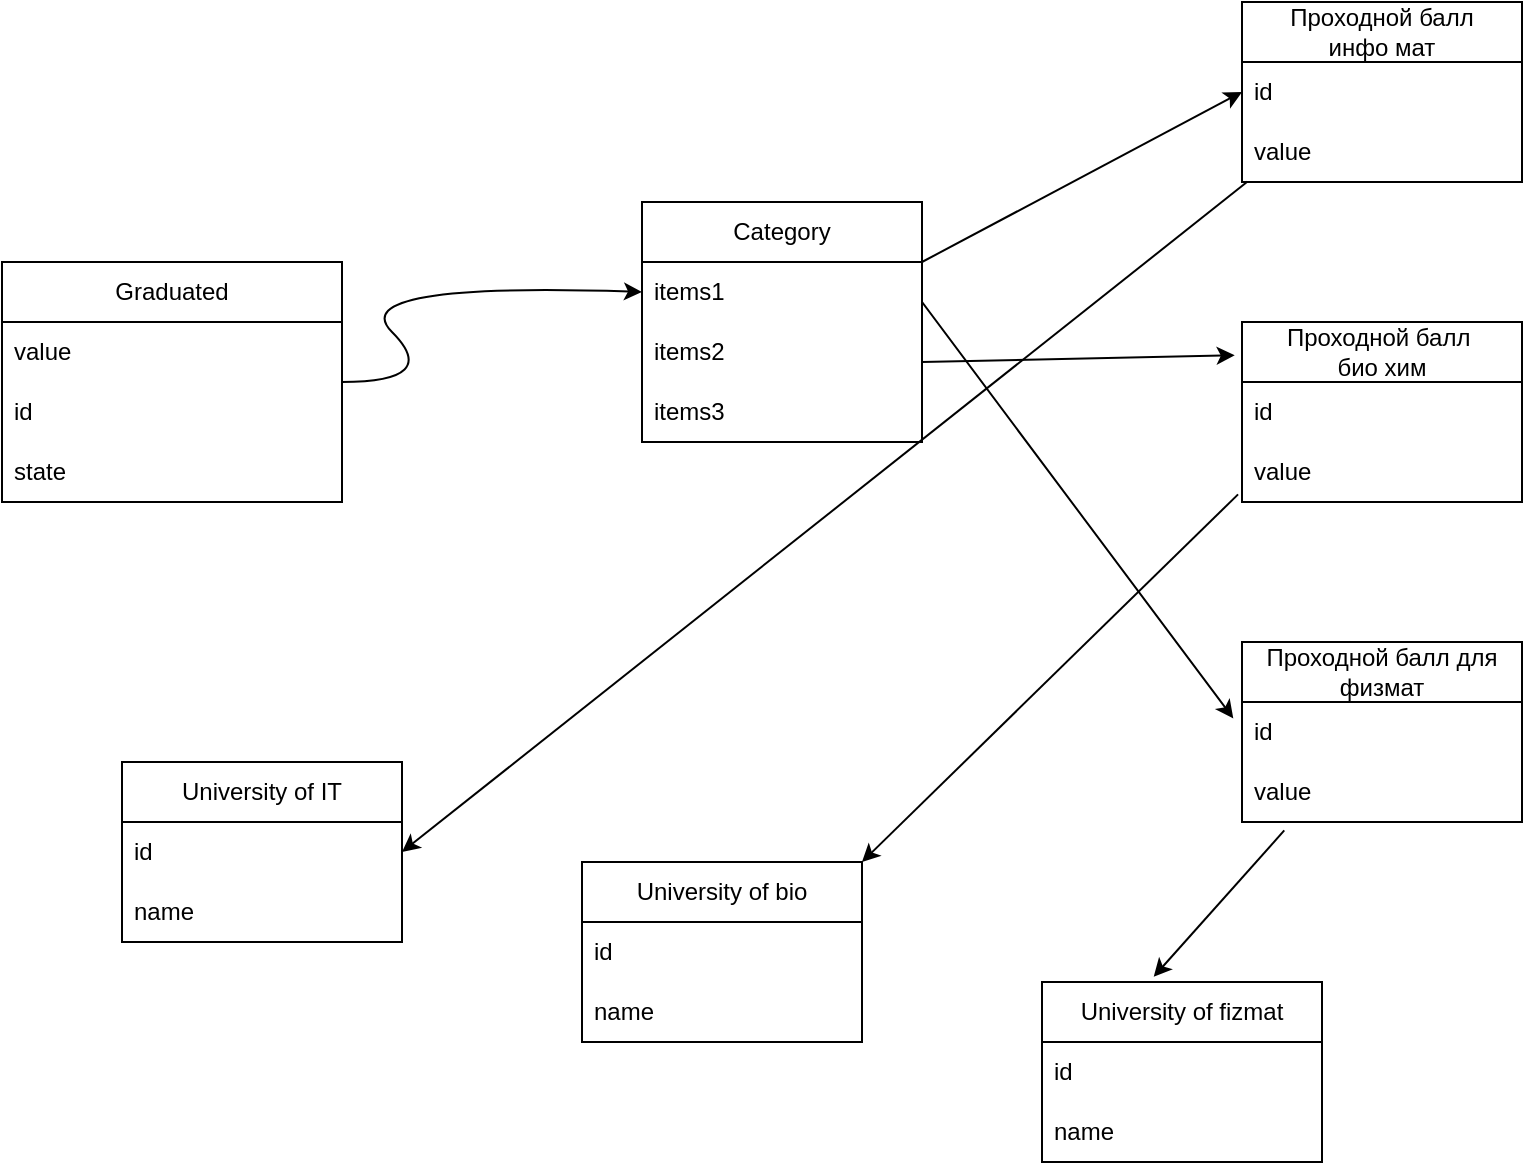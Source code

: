 <mxfile version="23.1.8" type="device">
  <diagram name="Страница — 1" id="GV7OIVFPkWljY3MGMtBR">
    <mxGraphModel dx="1676" dy="1178" grid="1" gridSize="10" guides="1" tooltips="1" connect="1" arrows="1" fold="1" page="1" pageScale="1" pageWidth="827" pageHeight="1169" math="0" shadow="0">
      <root>
        <mxCell id="0" />
        <mxCell id="1" parent="0" />
        <mxCell id="mfatHBE2hNOETAuuLagx-1" value="&lt;font style=&quot;vertical-align: inherit;&quot;&gt;&lt;font style=&quot;vertical-align: inherit;&quot;&gt;&lt;font style=&quot;vertical-align: inherit;&quot;&gt;&lt;font style=&quot;vertical-align: inherit;&quot;&gt;&lt;font style=&quot;vertical-align: inherit;&quot;&gt;&lt;font style=&quot;vertical-align: inherit;&quot;&gt;Graduated&lt;/font&gt;&lt;/font&gt;&lt;/font&gt;&lt;/font&gt;&lt;/font&gt;&lt;/font&gt;" style="swimlane;fontStyle=0;childLayout=stackLayout;horizontal=1;startSize=30;horizontalStack=0;resizeParent=1;resizeParentMax=0;resizeLast=0;collapsible=1;marginBottom=0;whiteSpace=wrap;html=1;swimlaneLine=1;rounded=0;shadow=0;glass=0;" parent="1" vertex="1">
          <mxGeometry x="100" y="170" width="170" height="120" as="geometry" />
        </mxCell>
        <mxCell id="mfatHBE2hNOETAuuLagx-3" value="value" style="text;strokeColor=none;fillColor=none;align=left;verticalAlign=middle;spacingLeft=4;spacingRight=4;overflow=hidden;points=[[0,0.5],[1,0.5]];portConstraint=eastwest;rotatable=0;whiteSpace=wrap;html=1;" parent="mfatHBE2hNOETAuuLagx-1" vertex="1">
          <mxGeometry y="30" width="170" height="30" as="geometry" />
        </mxCell>
        <mxCell id="mfatHBE2hNOETAuuLagx-4" value="&lt;font style=&quot;vertical-align: inherit;&quot;&gt;&lt;font style=&quot;vertical-align: inherit;&quot;&gt;&lt;font style=&quot;vertical-align: inherit;&quot;&gt;&lt;font style=&quot;vertical-align: inherit;&quot;&gt;id&lt;br&gt;&lt;/font&gt;&lt;/font&gt;&lt;/font&gt;&lt;/font&gt;" style="text;strokeColor=none;fillColor=none;align=left;verticalAlign=middle;spacingLeft=4;spacingRight=4;overflow=hidden;points=[[0,0.5],[1,0.5]];portConstraint=eastwest;rotatable=0;whiteSpace=wrap;html=1;" parent="mfatHBE2hNOETAuuLagx-1" vertex="1">
          <mxGeometry y="60" width="170" height="30" as="geometry" />
        </mxCell>
        <mxCell id="mfatHBE2hNOETAuuLagx-51" value="state" style="text;strokeColor=none;fillColor=none;align=left;verticalAlign=middle;spacingLeft=4;spacingRight=4;overflow=hidden;points=[[0,0.5],[1,0.5]];portConstraint=eastwest;rotatable=0;whiteSpace=wrap;html=1;" parent="mfatHBE2hNOETAuuLagx-1" vertex="1">
          <mxGeometry y="90" width="170" height="30" as="geometry" />
        </mxCell>
        <mxCell id="mfatHBE2hNOETAuuLagx-7" value="&lt;font style=&quot;vertical-align: inherit;&quot;&gt;&lt;font style=&quot;vertical-align: inherit;&quot;&gt;&lt;font style=&quot;vertical-align: inherit;&quot;&gt;&lt;font style=&quot;vertical-align: inherit;&quot;&gt;Проходной балл &lt;br&gt;инфо мат&lt;/font&gt;&lt;/font&gt;&lt;/font&gt;&lt;/font&gt;" style="swimlane;fontStyle=0;childLayout=stackLayout;horizontal=1;startSize=30;horizontalStack=0;resizeParent=1;resizeParentMax=0;resizeLast=0;collapsible=1;marginBottom=0;whiteSpace=wrap;html=1;" parent="1" vertex="1">
          <mxGeometry x="720" y="40" width="140" height="90" as="geometry" />
        </mxCell>
        <mxCell id="mfatHBE2hNOETAuuLagx-8" value="&lt;font style=&quot;vertical-align: inherit;&quot;&gt;&lt;font style=&quot;vertical-align: inherit;&quot;&gt;id&lt;/font&gt;&lt;/font&gt;" style="text;strokeColor=none;fillColor=none;align=left;verticalAlign=middle;spacingLeft=4;spacingRight=4;overflow=hidden;points=[[0,0.5],[1,0.5]];portConstraint=eastwest;rotatable=0;whiteSpace=wrap;html=1;" parent="mfatHBE2hNOETAuuLagx-7" vertex="1">
          <mxGeometry y="30" width="140" height="30" as="geometry" />
        </mxCell>
        <mxCell id="mfatHBE2hNOETAuuLagx-11" value="value" style="text;strokeColor=none;fillColor=none;align=left;verticalAlign=middle;spacingLeft=4;spacingRight=4;overflow=hidden;points=[[0,0.5],[1,0.5]];portConstraint=eastwest;rotatable=0;whiteSpace=wrap;html=1;" parent="mfatHBE2hNOETAuuLagx-7" vertex="1">
          <mxGeometry y="60" width="140" height="30" as="geometry" />
        </mxCell>
        <mxCell id="mfatHBE2hNOETAuuLagx-12" value="Category" style="swimlane;fontStyle=0;childLayout=stackLayout;horizontal=1;startSize=30;horizontalStack=0;resizeParent=1;resizeParentMax=0;resizeLast=0;collapsible=1;marginBottom=0;whiteSpace=wrap;html=1;" parent="1" vertex="1">
          <mxGeometry x="420" y="140" width="140" height="120" as="geometry" />
        </mxCell>
        <mxCell id="mfatHBE2hNOETAuuLagx-13" value="items1" style="text;strokeColor=none;fillColor=none;align=left;verticalAlign=middle;spacingLeft=4;spacingRight=4;overflow=hidden;points=[[0,0.5],[1,0.5]];portConstraint=eastwest;rotatable=0;whiteSpace=wrap;html=1;" parent="mfatHBE2hNOETAuuLagx-12" vertex="1">
          <mxGeometry y="30" width="140" height="30" as="geometry" />
        </mxCell>
        <mxCell id="mfatHBE2hNOETAuuLagx-14" value="items2" style="text;strokeColor=none;fillColor=none;align=left;verticalAlign=middle;spacingLeft=4;spacingRight=4;overflow=hidden;points=[[0,0.5],[1,0.5]];portConstraint=eastwest;rotatable=0;whiteSpace=wrap;html=1;" parent="mfatHBE2hNOETAuuLagx-12" vertex="1">
          <mxGeometry y="60" width="140" height="30" as="geometry" />
        </mxCell>
        <mxCell id="mfatHBE2hNOETAuuLagx-15" value="items3" style="text;strokeColor=none;fillColor=none;align=left;verticalAlign=middle;spacingLeft=4;spacingRight=4;overflow=hidden;points=[[0,0.5],[1,0.5]];portConstraint=eastwest;rotatable=0;whiteSpace=wrap;html=1;" parent="mfatHBE2hNOETAuuLagx-12" vertex="1">
          <mxGeometry y="90" width="140" height="30" as="geometry" />
        </mxCell>
        <mxCell id="mfatHBE2hNOETAuuLagx-16" value="Проходной балл&amp;nbsp;&lt;br&gt;био хим" style="swimlane;fontStyle=0;childLayout=stackLayout;horizontal=1;startSize=30;horizontalStack=0;resizeParent=1;resizeParentMax=0;resizeLast=0;collapsible=1;marginBottom=0;whiteSpace=wrap;html=1;" parent="1" vertex="1">
          <mxGeometry x="720" y="200" width="140" height="90" as="geometry" />
        </mxCell>
        <mxCell id="mfatHBE2hNOETAuuLagx-17" value="id" style="text;strokeColor=none;fillColor=none;align=left;verticalAlign=middle;spacingLeft=4;spacingRight=4;overflow=hidden;points=[[0,0.5],[1,0.5]];portConstraint=eastwest;rotatable=0;whiteSpace=wrap;html=1;" parent="mfatHBE2hNOETAuuLagx-16" vertex="1">
          <mxGeometry y="30" width="140" height="30" as="geometry" />
        </mxCell>
        <mxCell id="mfatHBE2hNOETAuuLagx-18" value="value" style="text;strokeColor=none;fillColor=none;align=left;verticalAlign=middle;spacingLeft=4;spacingRight=4;overflow=hidden;points=[[0,0.5],[1,0.5]];portConstraint=eastwest;rotatable=0;whiteSpace=wrap;html=1;" parent="mfatHBE2hNOETAuuLagx-16" vertex="1">
          <mxGeometry y="60" width="140" height="30" as="geometry" />
        </mxCell>
        <mxCell id="mfatHBE2hNOETAuuLagx-20" value="Проходной балл для физмат" style="swimlane;fontStyle=0;childLayout=stackLayout;horizontal=1;startSize=30;horizontalStack=0;resizeParent=1;resizeParentMax=0;resizeLast=0;collapsible=1;marginBottom=0;whiteSpace=wrap;html=1;" parent="1" vertex="1">
          <mxGeometry x="720" y="360" width="140" height="90" as="geometry" />
        </mxCell>
        <mxCell id="mfatHBE2hNOETAuuLagx-21" value="id" style="text;strokeColor=none;fillColor=none;align=left;verticalAlign=middle;spacingLeft=4;spacingRight=4;overflow=hidden;points=[[0,0.5],[1,0.5]];portConstraint=eastwest;rotatable=0;whiteSpace=wrap;html=1;" parent="mfatHBE2hNOETAuuLagx-20" vertex="1">
          <mxGeometry y="30" width="140" height="30" as="geometry" />
        </mxCell>
        <mxCell id="mfatHBE2hNOETAuuLagx-22" value="value" style="text;strokeColor=none;fillColor=none;align=left;verticalAlign=middle;spacingLeft=4;spacingRight=4;overflow=hidden;points=[[0,0.5],[1,0.5]];portConstraint=eastwest;rotatable=0;whiteSpace=wrap;html=1;" parent="mfatHBE2hNOETAuuLagx-20" vertex="1">
          <mxGeometry y="60" width="140" height="30" as="geometry" />
        </mxCell>
        <mxCell id="mfatHBE2hNOETAuuLagx-24" value="" style="curved=1;endArrow=classic;html=1;rounded=0;entryX=0;entryY=0.5;entryDx=0;entryDy=0;" parent="1" target="mfatHBE2hNOETAuuLagx-13" edge="1">
          <mxGeometry width="50" height="50" relative="1" as="geometry">
            <mxPoint x="270" y="230" as="sourcePoint" />
            <mxPoint x="320" y="180" as="targetPoint" />
            <Array as="points">
              <mxPoint x="320" y="230" />
              <mxPoint x="270" y="180" />
            </Array>
          </mxGeometry>
        </mxCell>
        <mxCell id="mfatHBE2hNOETAuuLagx-30" value="" style="endArrow=classic;html=1;rounded=0;entryX=-0.031;entryY=0.273;entryDx=0;entryDy=0;entryPerimeter=0;exitX=1;exitY=0.5;exitDx=0;exitDy=0;" parent="1" source="mfatHBE2hNOETAuuLagx-15" target="mfatHBE2hNOETAuuLagx-21" edge="1">
          <mxGeometry width="50" height="50" relative="1" as="geometry">
            <mxPoint x="560" y="260" as="sourcePoint" />
            <mxPoint x="610" y="210" as="targetPoint" />
            <Array as="points">
              <mxPoint x="560" y="190" />
            </Array>
          </mxGeometry>
        </mxCell>
        <mxCell id="mfatHBE2hNOETAuuLagx-32" value="" style="endArrow=classic;html=1;rounded=0;entryX=-0.026;entryY=0.185;entryDx=0;entryDy=0;entryPerimeter=0;" parent="1" target="mfatHBE2hNOETAuuLagx-16" edge="1">
          <mxGeometry width="50" height="50" relative="1" as="geometry">
            <mxPoint x="560" y="220" as="sourcePoint" />
            <mxPoint x="610" y="170" as="targetPoint" />
          </mxGeometry>
        </mxCell>
        <mxCell id="mfatHBE2hNOETAuuLagx-34" value="" style="endArrow=classic;html=1;rounded=0;entryX=0;entryY=0.5;entryDx=0;entryDy=0;" parent="1" target="mfatHBE2hNOETAuuLagx-8" edge="1">
          <mxGeometry width="50" height="50" relative="1" as="geometry">
            <mxPoint x="560" y="170" as="sourcePoint" />
            <mxPoint x="610" y="120" as="targetPoint" />
          </mxGeometry>
        </mxCell>
        <mxCell id="mfatHBE2hNOETAuuLagx-35" value="University of IT" style="swimlane;fontStyle=0;childLayout=stackLayout;horizontal=1;startSize=30;horizontalStack=0;resizeParent=1;resizeParentMax=0;resizeLast=0;collapsible=1;marginBottom=0;whiteSpace=wrap;html=1;" parent="1" vertex="1">
          <mxGeometry x="160" y="420" width="140" height="90" as="geometry" />
        </mxCell>
        <mxCell id="mfatHBE2hNOETAuuLagx-36" value="id" style="text;strokeColor=none;fillColor=none;align=left;verticalAlign=middle;spacingLeft=4;spacingRight=4;overflow=hidden;points=[[0,0.5],[1,0.5]];portConstraint=eastwest;rotatable=0;whiteSpace=wrap;html=1;" parent="mfatHBE2hNOETAuuLagx-35" vertex="1">
          <mxGeometry y="30" width="140" height="30" as="geometry" />
        </mxCell>
        <mxCell id="mfatHBE2hNOETAuuLagx-37" value="name" style="text;strokeColor=none;fillColor=none;align=left;verticalAlign=middle;spacingLeft=4;spacingRight=4;overflow=hidden;points=[[0,0.5],[1,0.5]];portConstraint=eastwest;rotatable=0;whiteSpace=wrap;html=1;" parent="mfatHBE2hNOETAuuLagx-35" vertex="1">
          <mxGeometry y="60" width="140" height="30" as="geometry" />
        </mxCell>
        <mxCell id="mfatHBE2hNOETAuuLagx-40" value="" style="endArrow=classic;html=1;rounded=0;entryX=1;entryY=0.5;entryDx=0;entryDy=0;exitX=0.02;exitY=0.993;exitDx=0;exitDy=0;exitPerimeter=0;" parent="1" source="mfatHBE2hNOETAuuLagx-11" target="mfatHBE2hNOETAuuLagx-36" edge="1">
          <mxGeometry width="50" height="50" relative="1" as="geometry">
            <mxPoint x="670" y="190" as="sourcePoint" />
            <mxPoint x="720" y="140" as="targetPoint" />
          </mxGeometry>
        </mxCell>
        <mxCell id="mfatHBE2hNOETAuuLagx-41" value="University of bio" style="swimlane;fontStyle=0;childLayout=stackLayout;horizontal=1;startSize=30;horizontalStack=0;resizeParent=1;resizeParentMax=0;resizeLast=0;collapsible=1;marginBottom=0;whiteSpace=wrap;html=1;" parent="1" vertex="1">
          <mxGeometry x="390" y="470" width="140" height="90" as="geometry" />
        </mxCell>
        <mxCell id="mfatHBE2hNOETAuuLagx-42" value="id" style="text;strokeColor=none;fillColor=none;align=left;verticalAlign=middle;spacingLeft=4;spacingRight=4;overflow=hidden;points=[[0,0.5],[1,0.5]];portConstraint=eastwest;rotatable=0;whiteSpace=wrap;html=1;" parent="mfatHBE2hNOETAuuLagx-41" vertex="1">
          <mxGeometry y="30" width="140" height="30" as="geometry" />
        </mxCell>
        <mxCell id="mfatHBE2hNOETAuuLagx-43" value="name" style="text;strokeColor=none;fillColor=none;align=left;verticalAlign=middle;spacingLeft=4;spacingRight=4;overflow=hidden;points=[[0,0.5],[1,0.5]];portConstraint=eastwest;rotatable=0;whiteSpace=wrap;html=1;" parent="mfatHBE2hNOETAuuLagx-41" vertex="1">
          <mxGeometry y="60" width="140" height="30" as="geometry" />
        </mxCell>
        <mxCell id="mfatHBE2hNOETAuuLagx-45" value="" style="endArrow=classic;html=1;rounded=0;entryX=1;entryY=0;entryDx=0;entryDy=0;exitX=-0.014;exitY=-0.127;exitDx=0;exitDy=0;exitPerimeter=0;" parent="1" target="mfatHBE2hNOETAuuLagx-41" edge="1">
          <mxGeometry width="50" height="50" relative="1" as="geometry">
            <mxPoint x="718.04" y="286.19" as="sourcePoint" />
            <mxPoint x="720" y="280" as="targetPoint" />
          </mxGeometry>
        </mxCell>
        <mxCell id="mfatHBE2hNOETAuuLagx-46" value="University of fizmat" style="swimlane;fontStyle=0;childLayout=stackLayout;horizontal=1;startSize=30;horizontalStack=0;resizeParent=1;resizeParentMax=0;resizeLast=0;collapsible=1;marginBottom=0;whiteSpace=wrap;html=1;" parent="1" vertex="1">
          <mxGeometry x="620" y="530" width="140" height="90" as="geometry" />
        </mxCell>
        <mxCell id="mfatHBE2hNOETAuuLagx-47" value="id" style="text;strokeColor=none;fillColor=none;align=left;verticalAlign=middle;spacingLeft=4;spacingRight=4;overflow=hidden;points=[[0,0.5],[1,0.5]];portConstraint=eastwest;rotatable=0;whiteSpace=wrap;html=1;" parent="mfatHBE2hNOETAuuLagx-46" vertex="1">
          <mxGeometry y="30" width="140" height="30" as="geometry" />
        </mxCell>
        <mxCell id="mfatHBE2hNOETAuuLagx-48" value="name" style="text;strokeColor=none;fillColor=none;align=left;verticalAlign=middle;spacingLeft=4;spacingRight=4;overflow=hidden;points=[[0,0.5],[1,0.5]];portConstraint=eastwest;rotatable=0;whiteSpace=wrap;html=1;" parent="mfatHBE2hNOETAuuLagx-46" vertex="1">
          <mxGeometry y="60" width="140" height="30" as="geometry" />
        </mxCell>
        <mxCell id="mfatHBE2hNOETAuuLagx-50" value="" style="endArrow=classic;html=1;rounded=0;entryX=0.399;entryY=-0.029;entryDx=0;entryDy=0;entryPerimeter=0;exitX=0.151;exitY=1.14;exitDx=0;exitDy=0;exitPerimeter=0;" parent="1" source="mfatHBE2hNOETAuuLagx-22" target="mfatHBE2hNOETAuuLagx-46" edge="1">
          <mxGeometry width="50" height="50" relative="1" as="geometry">
            <mxPoint x="390" y="370" as="sourcePoint" />
            <mxPoint x="440" y="320" as="targetPoint" />
            <Array as="points" />
          </mxGeometry>
        </mxCell>
      </root>
    </mxGraphModel>
  </diagram>
</mxfile>
